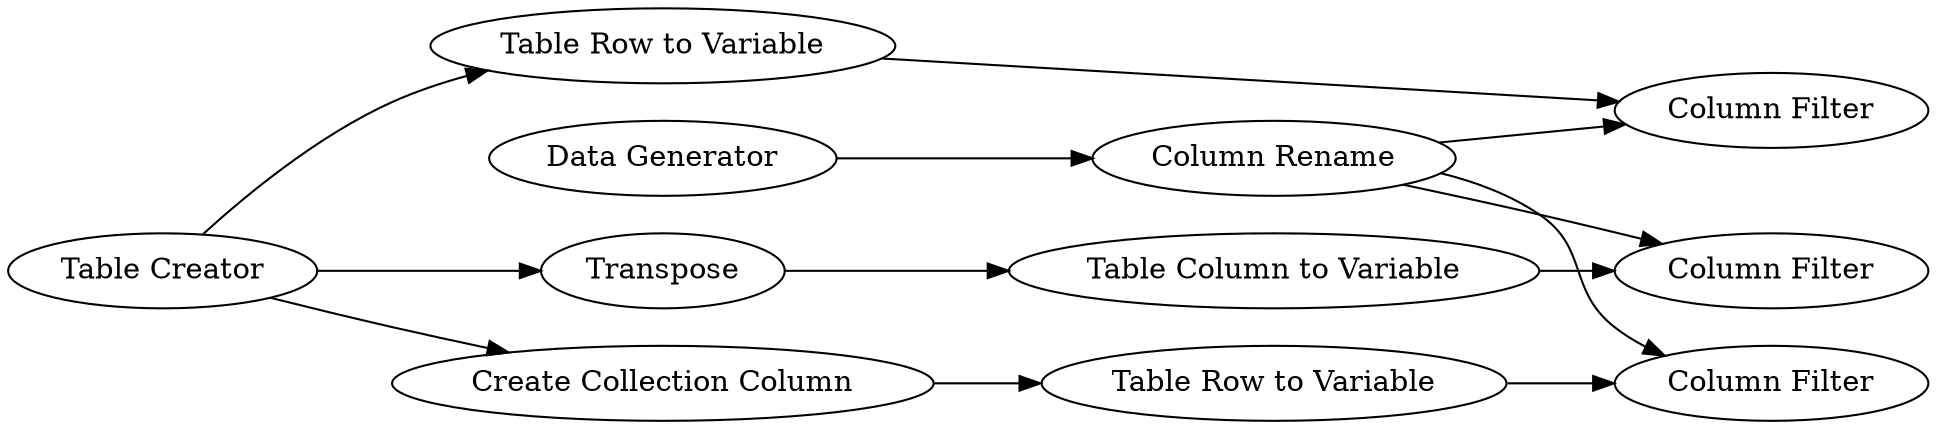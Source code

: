 digraph {
	1 [label="Table Creator"]
	2 [label="Table Row to Variable"]
	3 [label="Table Column to Variable"]
	4 [label="Table Row to Variable"]
	5 [label="Create Collection Column"]
	6 [label=Transpose]
	7 [label="Data Generator"]
	8 [label="Column Rename"]
	9 [label="Column Filter"]
	10 [label="Column Filter"]
	11 [label="Column Filter"]
	1 -> 2
	1 -> 6
	1 -> 5
	2 -> 9
	3 -> 10
	4 -> 11
	5 -> 4
	6 -> 3
	7 -> 8
	8 -> 9
	8 -> 10
	8 -> 11
	rankdir=LR
}
